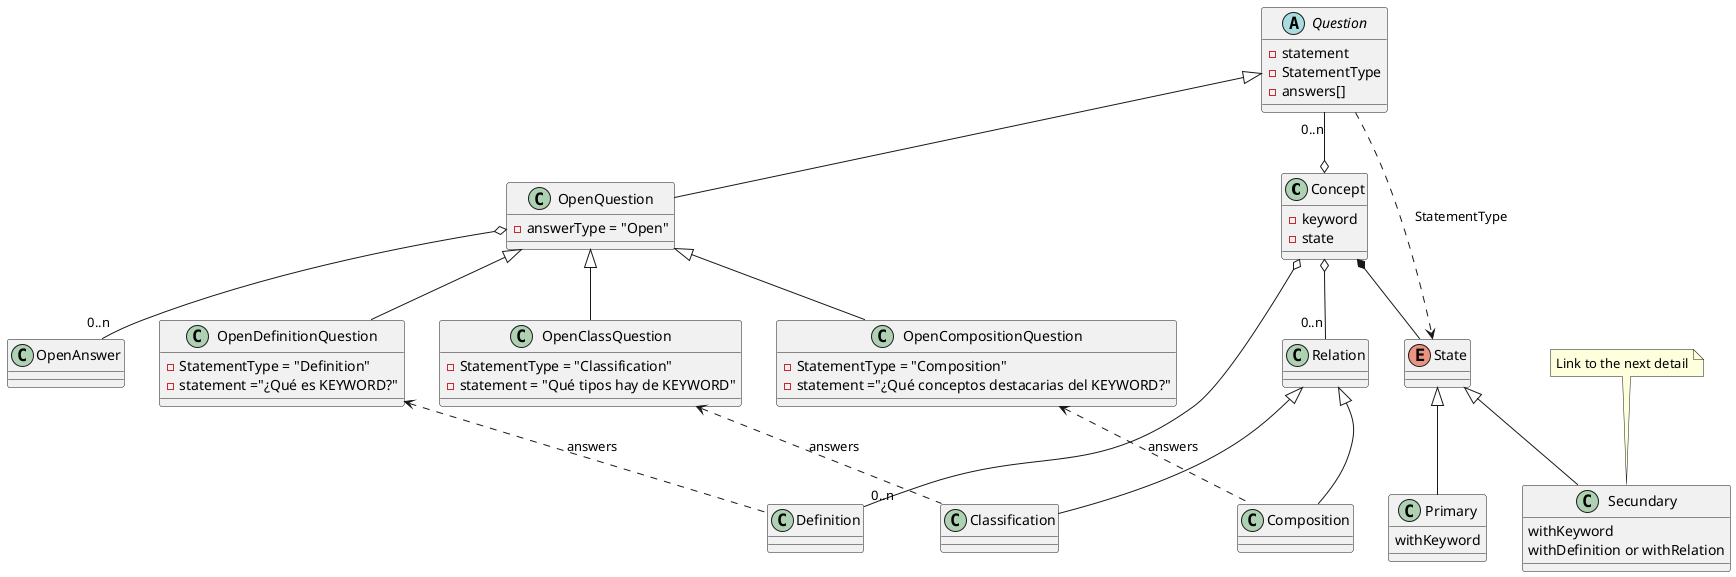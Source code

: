 @startuml ConceptDomainDetail

class Concept {
    - keyword
    - state
}

'class Definition {
    '   - Real/Fake
    '
'}

'class Justification {
    '    - Real/Fake
    '
'}

'class Explanation

class Relation

class Classification

class Composition

enum State

class Primary {
    withKeyword
}

class Secundary {
    withKeyword
    withDefinition or withRelation
}
note "Link to the next detail" as link
link .- Secundary

class OpenDefinitionQuestion {
    - StatementType = "Definition"
    - statement ="¿Qué es KEYWORD?"

}

class OpenClassQuestion {
    - StatementType = "Classification"
    - statement = "Qué tipos hay de KEYWORD"

}

class OpenCompositionQuestion {
    - StatementType = "Composition"
    - statement ="¿Qué conceptos destacarias del KEYWORD?"

}

abstract class Question {
    - statement
    - StatementType
    - answers[]
}

class OpenQuestion {
    - answerType = "Open"
}

Question <|-- OpenQuestion
Question "0..n" -o Concept
'Question <|-- Open :-- answerType
OpenQuestion o--"0..n" OpenAnswer
Concept *-- State
Question ..> State: StatementType

Concept o--"0..n" Definition
'Definition o-- "0..n" Justification:Fake
'Justification o-- Explanation:Fake

Concept o-- "0..n" Relation
Relation <|-- Classification
Relation <|-- Composition

State <|-- Primary
State <|-- Secundary

'Question <|-- OpenDefinitionQuestion :--StatementType
'Question <|-- OpenClassQuestion :--StatementType
'Question <|-- OpenCompositionQuestion :--StatementType

OpenQuestion <|-- OpenDefinitionQuestion
OpenDefinitionQuestion <.. Definition: answers

OpenQuestion <|-- OpenClassQuestion
OpenClassQuestion <.. Classification :answers

OpenQuestion <|-- OpenCompositionQuestion
OpenCompositionQuestion <.. Composition :answers

@enduml

'Secundary <|-- OpenReverseDefinitionQuestion
'OpenReverseDefinitionQuestion *-- ReverseDefinitionTemplate
'OpenField "1..n" --o OpenReverseDefinitionQuestion
'OpenReverseDefinitionQuestion <.. Keyword :Fake <- OpenField

'Secundary <|-- OpenJustificationQuestion
'OpenJustificationQuestion *-- JustificationTemplate
'OpenJustificationQuestion o--"1..n" OpenField
'OpenJustificationQuestion <.. Justification :OpenField

'class Tertiary {
    '    withKeyword
    '    withDefinition
    '   withJustification
    '
    '
    '
    '
}

'class OpenReverseDefinitionQuestion
'    "¿Qué es REALDEFINITION?"
'class OpenJustificationQuestion
'    "¿La KEYWORD es esta DEFINITION?¿Por qué?"

'MultipleChoiceTertiaryX:
'"Es cierto que la CLAVE no es FAKEDEFINITION porque FAKEJUSTIFICACION"
'    + 1 correct answer:
'"No porque la justificación es falsa"
'   + 3 incorrect answer:
'"Sí, por FAKEJUSTIFICATION"...








